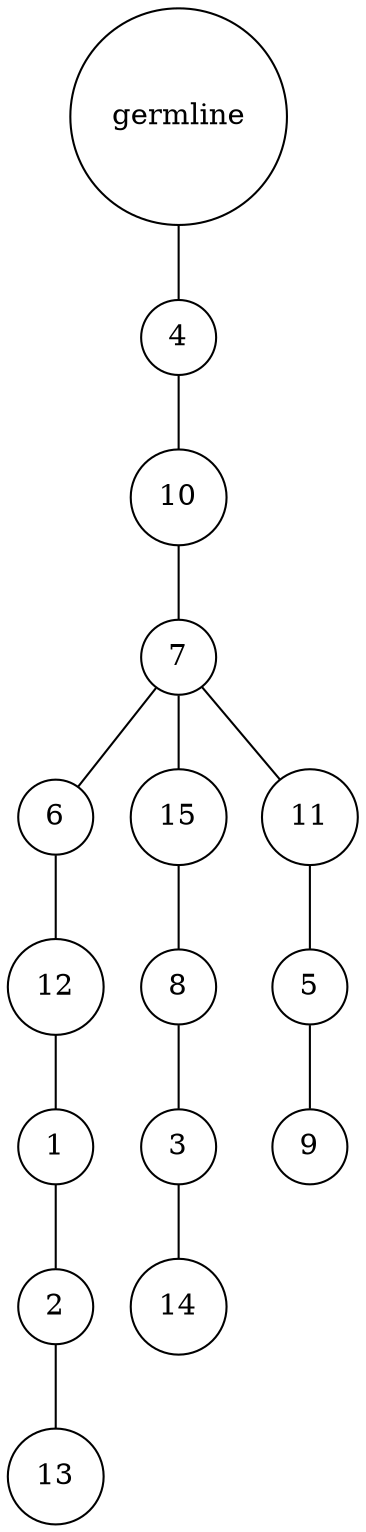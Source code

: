 graph {
	rankdir=UD;
	splines=line;
	node [shape=circle]
	"0x7f5639ce1e50" [label="germline"];
	"0x7f5639ce1e80" [label="4"];
	"0x7f5639ce1e50" -- "0x7f5639ce1e80" ;
	"0x7f5639ce1eb0" [label="10"];
	"0x7f5639ce1e80" -- "0x7f5639ce1eb0" ;
	"0x7f5639ce1ee0" [label="7"];
	"0x7f5639ce1eb0" -- "0x7f5639ce1ee0" ;
	"0x7f5639ce1f10" [label="6"];
	"0x7f5639ce1ee0" -- "0x7f5639ce1f10" ;
	"0x7f5639ce1f40" [label="12"];
	"0x7f5639ce1f10" -- "0x7f5639ce1f40" ;
	"0x7f5639ce1f70" [label="1"];
	"0x7f5639ce1f40" -- "0x7f5639ce1f70" ;
	"0x7f5639ce1fa0" [label="2"];
	"0x7f5639ce1f70" -- "0x7f5639ce1fa0" ;
	"0x7f5639ce1fd0" [label="13"];
	"0x7f5639ce1fa0" -- "0x7f5639ce1fd0" ;
	"0x7f56648da040" [label="15"];
	"0x7f5639ce1ee0" -- "0x7f56648da040" ;
	"0x7f56648da070" [label="8"];
	"0x7f56648da040" -- "0x7f56648da070" ;
	"0x7f56648da0a0" [label="3"];
	"0x7f56648da070" -- "0x7f56648da0a0" ;
	"0x7f56648da0d0" [label="14"];
	"0x7f56648da0a0" -- "0x7f56648da0d0" ;
	"0x7f56648da100" [label="11"];
	"0x7f5639ce1ee0" -- "0x7f56648da100" ;
	"0x7f56648da130" [label="5"];
	"0x7f56648da100" -- "0x7f56648da130" ;
	"0x7f56648da160" [label="9"];
	"0x7f56648da130" -- "0x7f56648da160" ;
}

